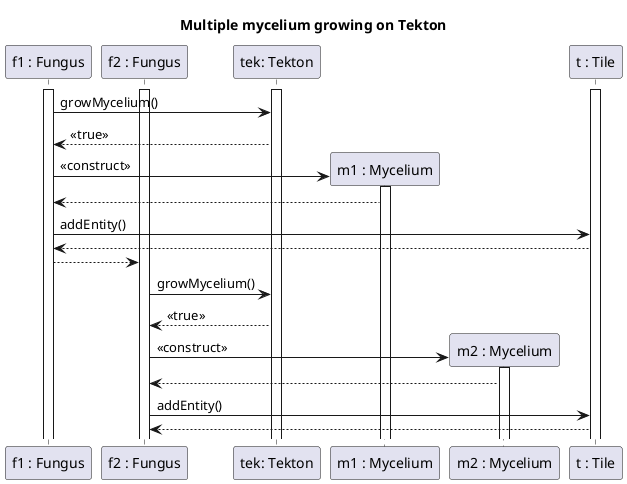 @startuml Mycelium growth

title Multiple mycelium growing on Tekton

participant "f1 : Fungus" as F1
participant "f2 : Fungus" as F2
participant "tek: Tekton" as Tek
participant "m1 : Mycelium" as M1
participant "m2 : Mycelium" as M2
participant "t : Tile" as T

activate F1
activate F2
activate T
activate Tek


F1->Tek : growMycelium()
Tek --> F1 : <<true>>
F1 -> M1 ** : <<construct>>
activate M1
M1 --> F1
F1 -> T : addEntity()
T-->F1

F1-->F2

F2->Tek : growMycelium()
Tek --> F2 : <<true>>
F2 -> M2 ** : <<construct>>
activate M2
M2 --> F2
F2 -> T : addEntity()
T-->F2


@enduml
